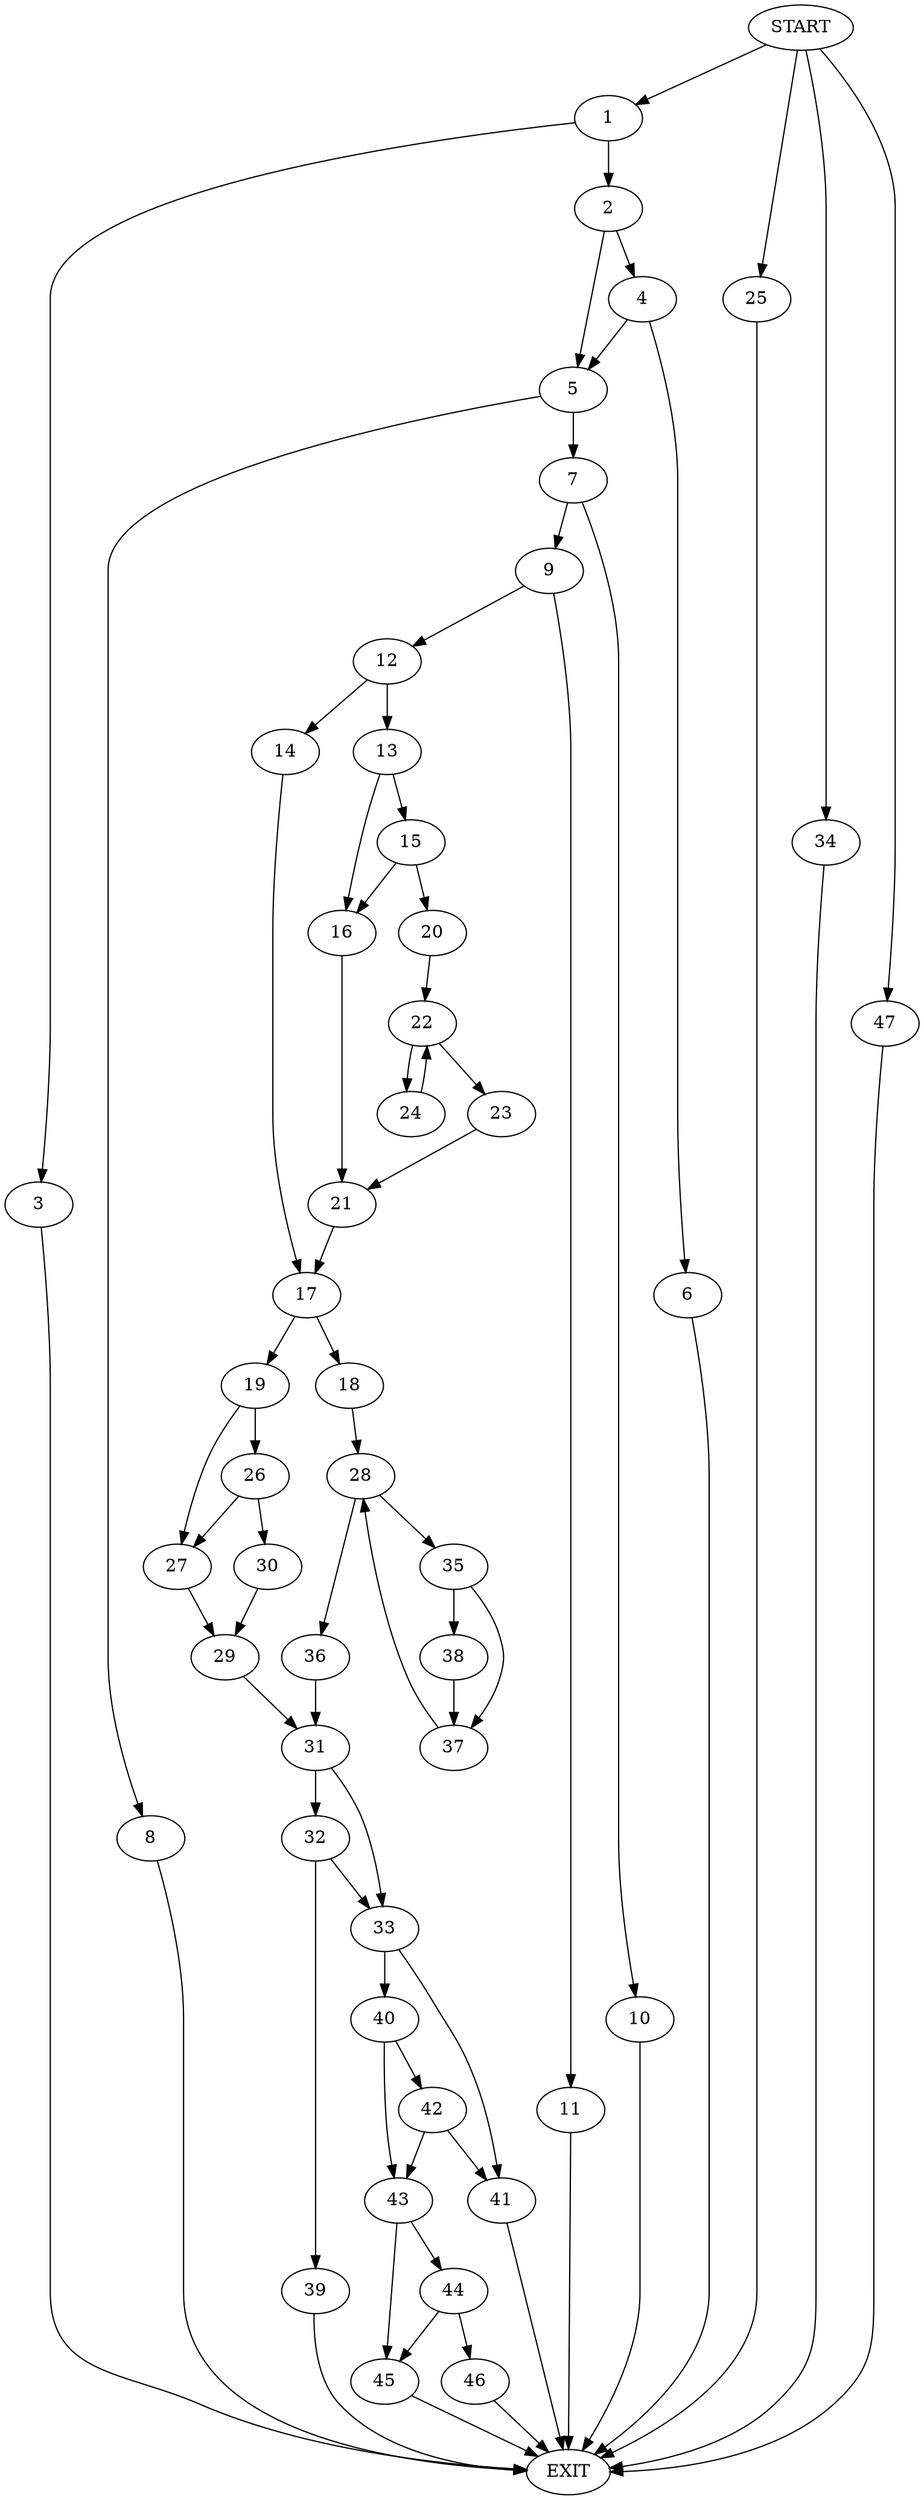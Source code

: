 digraph {
0 [label="START"]
48 [label="EXIT"]
0 -> 1
1 -> 2
1 -> 3
2 -> 4
2 -> 5
3 -> 48
4 -> 5
4 -> 6
5 -> 7
5 -> 8
6 -> 48
7 -> 9
7 -> 10
8 -> 48
9 -> 11
9 -> 12
10 -> 48
11 -> 48
12 -> 13
12 -> 14
13 -> 15
13 -> 16
14 -> 17
17 -> 18
17 -> 19
15 -> 20
15 -> 16
16 -> 21
20 -> 22
22 -> 23
22 -> 24
24 -> 22
23 -> 21
21 -> 17
0 -> 25
25 -> 48
19 -> 26
19 -> 27
18 -> 28
27 -> 29
26 -> 30
26 -> 27
30 -> 29
29 -> 31
31 -> 32
31 -> 33
0 -> 34
34 -> 48
28 -> 35
28 -> 36
36 -> 31
35 -> 37
35 -> 38
38 -> 37
37 -> 28
32 -> 39
32 -> 33
33 -> 40
33 -> 41
39 -> 48
40 -> 42
40 -> 43
41 -> 48
43 -> 44
43 -> 45
42 -> 41
42 -> 43
45 -> 48
44 -> 46
44 -> 45
0 -> 47
47 -> 48
46 -> 48
}
